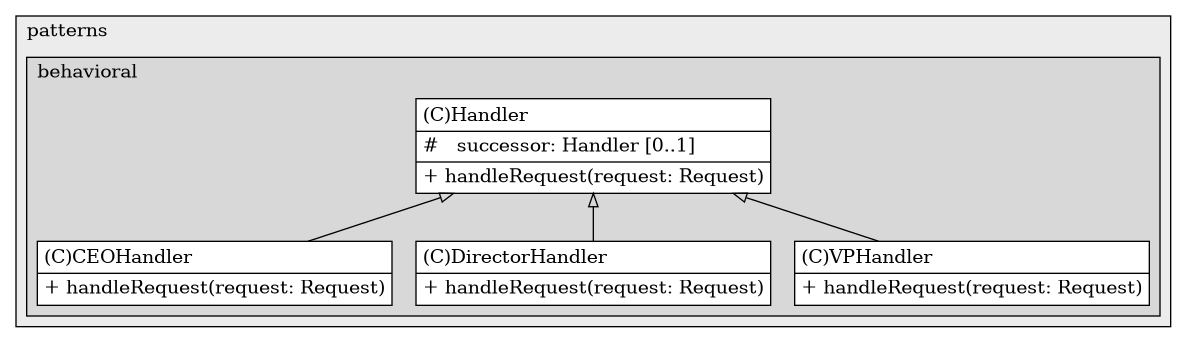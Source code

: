 @startuml

/' diagram meta data start
config=StructureConfiguration;
{
  "projectClassification": {
    "searchMode": "OpenProject", // OpenProject, AllProjects
    "includedProjects": "",
    "pathEndKeywords": "*.impl",
    "isClientPath": "",
    "isClientName": "",
    "isTestPath": "",
    "isTestName": "",
    "isMappingPath": "",
    "isMappingName": "",
    "isDataAccessPath": "",
    "isDataAccessName": "",
    "isDataStructurePath": "",
    "isDataStructureName": "",
    "isInterfaceStructuresPath": "",
    "isInterfaceStructuresName": "",
    "isEntryPointPath": "",
    "isEntryPointName": "",
    "treatFinalFieldsAsMandatory": false
  },
  "graphRestriction": {
    "classPackageExcludeFilter": "",
    "classPackageIncludeFilter": "design.patterns.behavioral.chainofresponsibility",
    "classNameExcludeFilter": "",
    "classNameIncludeFilter": "",
    "methodNameExcludeFilter": "",
    "methodNameIncludeFilter": "",
    "removeByInheritance": "", // inheritance/annotation based filtering is done in a second step
    "removeByAnnotation": "",
    "removeByClassPackage": "", // cleanup the graph after inheritance/annotation based filtering is done
    "removeByClassName": "",
    "cutMappings": false,
    "cutEnum": true,
    "cutTests": true,
    "cutClient": true,
    "cutDataAccess": true,
    "cutInterfaceStructures": true,
    "cutDataStructures": true,
    "cutGetterAndSetter": true,
    "cutConstructors": true
  },
  "graphTraversal": {
    "forwardDepth": 3,
    "backwardDepth": 3,
    "classPackageExcludeFilter": "",
    "classPackageIncludeFilter": "",
    "classNameExcludeFilter": "",
    "classNameIncludeFilter": "",
    "methodNameExcludeFilter": "",
    "methodNameIncludeFilter": "",
    "hideMappings": false,
    "hideDataStructures": false,
    "hidePrivateMethods": true,
    "hideInterfaceCalls": true, // indirection: implementation -> interface (is hidden) -> implementation
    "onlyShowApplicationEntryPoints": false, // root node is included
    "useMethodCallsForStructureDiagram": "ForwardOnly" // ForwardOnly, BothDirections, No
  },
  "details": {
    "aggregation": "GroupByClass", // ByClass, GroupByClass, None
    "showClassGenericTypes": true,
    "showMethods": true,
    "showMethodParameterNames": true,
    "showMethodParameterTypes": true,
    "showMethodReturnType": true,
    "showPackageLevels": 2,
    "showDetailedClassStructure": true
  },
  "rootClass": "design.patterns.behavioral.chainofresponsibility.VPHandler",
  "extensionCallbackMethod": "" // qualified.class.name#methodName - signature: public static String method(String)
}
diagram meta data end '/



digraph g {
    rankdir="TB"
    splines=polyline
    

'nodes 
subgraph cluster_1246004963 { 
   	label=patterns
	labeljust=l
	fillcolor="#ececec"
	style=filled
   
   subgraph cluster_76869096 { 
   	label=behavioral
	labeljust=l
	fillcolor="#d8d8d8"
	style=filled
   
   CEOHandler1691949904[
	label=<<TABLE BORDER="1" CELLBORDER="0" CELLPADDING="4" CELLSPACING="0">
<TR><TD ALIGN="LEFT" >(C)CEOHandler</TD></TR>
<HR/>
<TR><TD ALIGN="LEFT" >+ handleRequest(request: Request)</TD></TR>
</TABLE>>
	style=filled
	margin=0
	shape=plaintext
	fillcolor="#FFFFFF"
];

DirectorHandler1691949904[
	label=<<TABLE BORDER="1" CELLBORDER="0" CELLPADDING="4" CELLSPACING="0">
<TR><TD ALIGN="LEFT" >(C)DirectorHandler</TD></TR>
<HR/>
<TR><TD ALIGN="LEFT" >+ handleRequest(request: Request)</TD></TR>
</TABLE>>
	style=filled
	margin=0
	shape=plaintext
	fillcolor="#FFFFFF"
];

Handler1691949904[
	label=<<TABLE BORDER="1" CELLBORDER="0" CELLPADDING="4" CELLSPACING="0">
<TR><TD ALIGN="LEFT" >(C)Handler</TD></TR>
<HR/>
<TR><TD ALIGN="LEFT" >#   successor: Handler [0..1]</TD></TR>
<HR/>
<TR><TD ALIGN="LEFT" >+ handleRequest(request: Request)</TD></TR>
</TABLE>>
	style=filled
	margin=0
	shape=plaintext
	fillcolor="#FFFFFF"
];

VPHandler1691949904[
	label=<<TABLE BORDER="1" CELLBORDER="0" CELLPADDING="4" CELLSPACING="0">
<TR><TD ALIGN="LEFT" >(C)VPHandler</TD></TR>
<HR/>
<TR><TD ALIGN="LEFT" >+ handleRequest(request: Request)</TD></TR>
</TABLE>>
	style=filled
	margin=0
	shape=plaintext
	fillcolor="#FFFFFF"
];
} 
} 

'edges    
Handler1691949904 -> CEOHandler1691949904[arrowhead=none, arrowtail=empty, dir=both];
Handler1691949904 -> DirectorHandler1691949904[arrowhead=none, arrowtail=empty, dir=both];
Handler1691949904 -> VPHandler1691949904[arrowhead=none, arrowtail=empty, dir=both];
    
}
@enduml